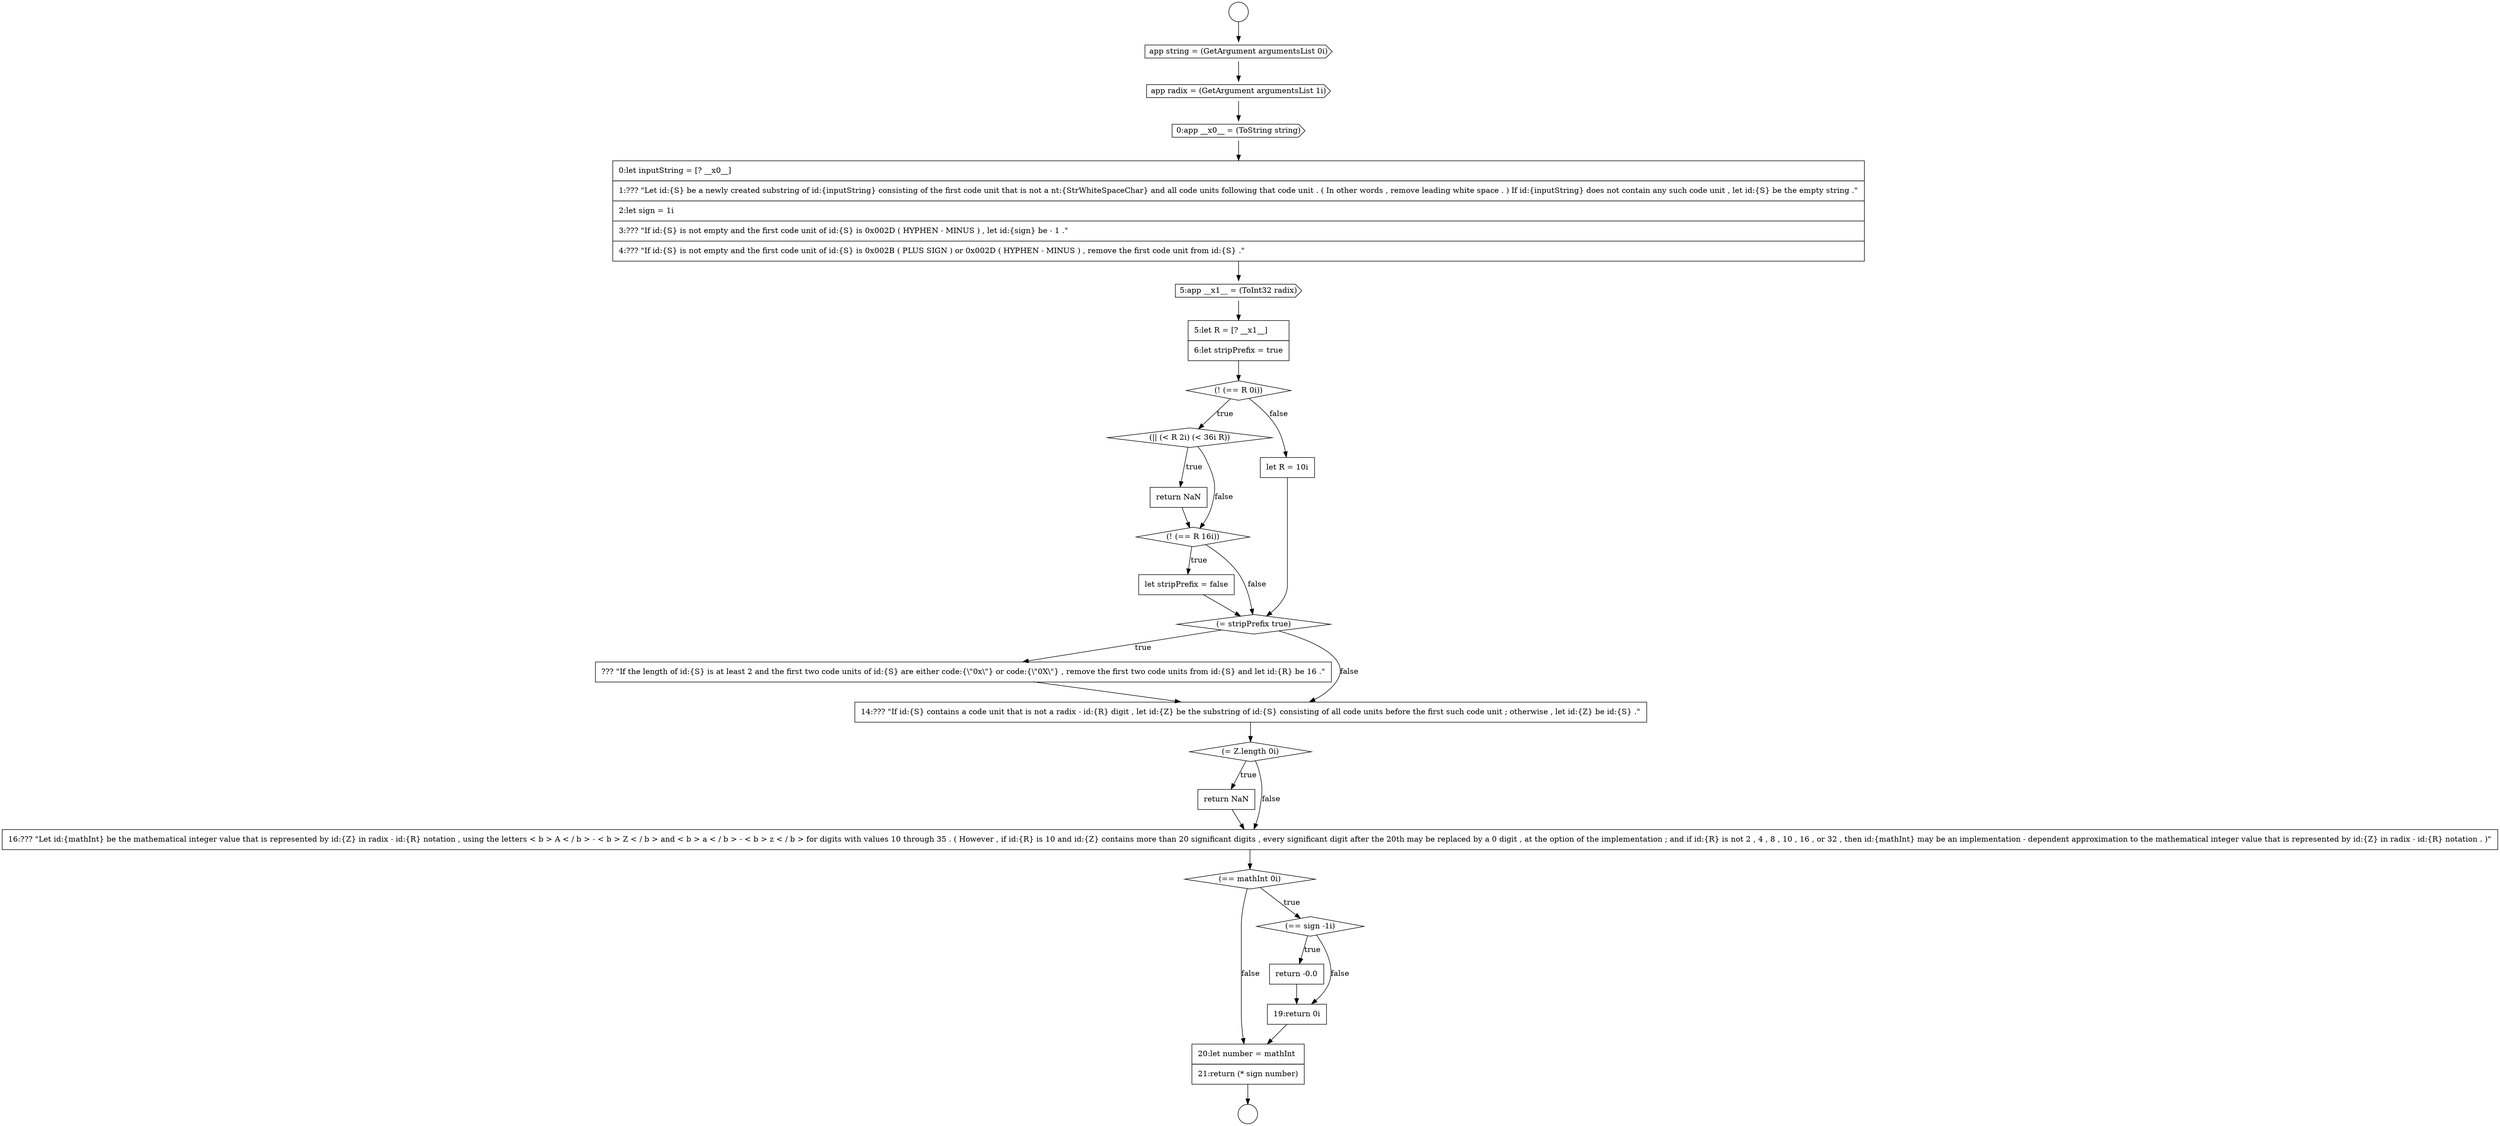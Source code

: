 digraph {
  node10520 [shape=circle label=" " color="black" fillcolor="white" style=filled]
  node10542 [shape=none, margin=0, label=<<font color="black">
    <table border="0" cellborder="1" cellspacing="0" cellpadding="10">
      <tr><td align="left">return -0.0</td></tr>
    </table>
  </font>> color="black" fillcolor="white" style=filled]
  node10530 [shape=none, margin=0, label=<<font color="black">
    <table border="0" cellborder="1" cellspacing="0" cellpadding="10">
      <tr><td align="left">return NaN</td></tr>
    </table>
  </font>> color="black" fillcolor="white" style=filled]
  node10543 [shape=none, margin=0, label=<<font color="black">
    <table border="0" cellborder="1" cellspacing="0" cellpadding="10">
      <tr><td align="left">19:return 0i</td></tr>
    </table>
  </font>> color="black" fillcolor="white" style=filled]
  node10529 [shape=diamond, label=<<font color="black">(|| (&lt; R 2i) (&lt; 36i R))</font>> color="black" fillcolor="white" style=filled]
  node10533 [shape=none, margin=0, label=<<font color="black">
    <table border="0" cellborder="1" cellspacing="0" cellpadding="10">
      <tr><td align="left">let R = 10i</td></tr>
    </table>
  </font>> color="black" fillcolor="white" style=filled]
  node10524 [shape=cds, label=<<font color="black">0:app __x0__ = (ToString string)</font>> color="black" fillcolor="white" style=filled]
  node10525 [shape=none, margin=0, label=<<font color="black">
    <table border="0" cellborder="1" cellspacing="0" cellpadding="10">
      <tr><td align="left">0:let inputString = [? __x0__]</td></tr>
      <tr><td align="left">1:??? &quot;Let id:{S} be a newly created substring of id:{inputString} consisting of the first code unit that is not a nt:{StrWhiteSpaceChar} and all code units following that code unit . ( In other words , remove leading white space . ) If id:{inputString} does not contain any such code unit , let id:{S} be the empty string .&quot;</td></tr>
      <tr><td align="left">2:let sign = 1i</td></tr>
      <tr><td align="left">3:??? &quot;If id:{S} is not empty and the first code unit of id:{S} is 0x002D ( HYPHEN - MINUS ) , let id:{sign} be - 1 .&quot;</td></tr>
      <tr><td align="left">4:??? &quot;If id:{S} is not empty and the first code unit of id:{S} is 0x002B ( PLUS SIGN ) or 0x002D ( HYPHEN - MINUS ) , remove the first code unit from id:{S} .&quot;</td></tr>
    </table>
  </font>> color="black" fillcolor="white" style=filled]
  node10532 [shape=none, margin=0, label=<<font color="black">
    <table border="0" cellborder="1" cellspacing="0" cellpadding="10">
      <tr><td align="left">let stripPrefix = false</td></tr>
    </table>
  </font>> color="black" fillcolor="white" style=filled]
  node10544 [shape=none, margin=0, label=<<font color="black">
    <table border="0" cellborder="1" cellspacing="0" cellpadding="10">
      <tr><td align="left">20:let number = mathInt</td></tr>
      <tr><td align="left">21:return (* sign number)</td></tr>
    </table>
  </font>> color="black" fillcolor="white" style=filled]
  node10535 [shape=none, margin=0, label=<<font color="black">
    <table border="0" cellborder="1" cellspacing="0" cellpadding="10">
      <tr><td align="left">??? &quot;If the length of id:{S} is at least 2 and the first two code units of id:{S} are either code:{\&quot;0x\&quot;} or code:{\&quot;0X\&quot;} , remove the first two code units from id:{S} and let id:{R} be 16 .&quot;</td></tr>
    </table>
  </font>> color="black" fillcolor="white" style=filled]
  node10534 [shape=diamond, label=<<font color="black">(= stripPrefix true)</font>> color="black" fillcolor="white" style=filled]
  node10527 [shape=none, margin=0, label=<<font color="black">
    <table border="0" cellborder="1" cellspacing="0" cellpadding="10">
      <tr><td align="left">5:let R = [? __x1__]</td></tr>
      <tr><td align="left">6:let stripPrefix = true</td></tr>
    </table>
  </font>> color="black" fillcolor="white" style=filled]
  node10538 [shape=none, margin=0, label=<<font color="black">
    <table border="0" cellborder="1" cellspacing="0" cellpadding="10">
      <tr><td align="left">return NaN</td></tr>
    </table>
  </font>> color="black" fillcolor="white" style=filled]
  node10523 [shape=cds, label=<<font color="black">app radix = (GetArgument argumentsList 1i)</font>> color="black" fillcolor="white" style=filled]
  node10528 [shape=diamond, label=<<font color="black">(! (== R 0i))</font>> color="black" fillcolor="white" style=filled]
  node10539 [shape=none, margin=0, label=<<font color="black">
    <table border="0" cellborder="1" cellspacing="0" cellpadding="10">
      <tr><td align="left">16:??? &quot;Let id:{mathInt} be the mathematical integer value that is represented by id:{Z} in radix - id:{R} notation , using the letters &lt; b &gt; A &lt; / b &gt; - &lt; b &gt; Z &lt; / b &gt; and &lt; b &gt; a &lt; / b &gt; - &lt; b &gt; z &lt; / b &gt; for digits with values 10 through 35 . ( However , if id:{R} is 10 and id:{Z} contains more than 20 significant digits , every significant digit after the 20th may be replaced by a 0 digit , at the option of the implementation ; and if id:{R} is not 2 , 4 , 8 , 10 , 16 , or 32 , then id:{mathInt} may be an implementation - dependent approximation to the mathematical integer value that is represented by id:{Z} in radix - id:{R} notation . )&quot;</td></tr>
    </table>
  </font>> color="black" fillcolor="white" style=filled]
  node10540 [shape=diamond, label=<<font color="black">(== mathInt 0i)</font>> color="black" fillcolor="white" style=filled]
  node10521 [shape=circle label=" " color="black" fillcolor="white" style=filled]
  node10536 [shape=none, margin=0, label=<<font color="black">
    <table border="0" cellborder="1" cellspacing="0" cellpadding="10">
      <tr><td align="left">14:??? &quot;If id:{S} contains a code unit that is not a radix - id:{R} digit , let id:{Z} be the substring of id:{S} consisting of all code units before the first such code unit ; otherwise , let id:{Z} be id:{S} .&quot;</td></tr>
    </table>
  </font>> color="black" fillcolor="white" style=filled]
  node10531 [shape=diamond, label=<<font color="black">(! (== R 16i))</font>> color="black" fillcolor="white" style=filled]
  node10526 [shape=cds, label=<<font color="black">5:app __x1__ = (ToInt32 radix)</font>> color="black" fillcolor="white" style=filled]
  node10541 [shape=diamond, label=<<font color="black">(== sign -1i)</font>> color="black" fillcolor="white" style=filled]
  node10522 [shape=cds, label=<<font color="black">app string = (GetArgument argumentsList 0i)</font>> color="black" fillcolor="white" style=filled]
  node10537 [shape=diamond, label=<<font color="black">(= Z.length 0i)</font>> color="black" fillcolor="white" style=filled]
  node10520 -> node10522 [ color="black"]
  node10534 -> node10535 [label=<<font color="black">true</font>> color="black"]
  node10534 -> node10536 [label=<<font color="black">false</font>> color="black"]
  node10528 -> node10529 [label=<<font color="black">true</font>> color="black"]
  node10528 -> node10533 [label=<<font color="black">false</font>> color="black"]
  node10531 -> node10532 [label=<<font color="black">true</font>> color="black"]
  node10531 -> node10534 [label=<<font color="black">false</font>> color="black"]
  node10523 -> node10524 [ color="black"]
  node10526 -> node10527 [ color="black"]
  node10529 -> node10530 [label=<<font color="black">true</font>> color="black"]
  node10529 -> node10531 [label=<<font color="black">false</font>> color="black"]
  node10522 -> node10523 [ color="black"]
  node10525 -> node10526 [ color="black"]
  node10537 -> node10538 [label=<<font color="black">true</font>> color="black"]
  node10537 -> node10539 [label=<<font color="black">false</font>> color="black"]
  node10540 -> node10541 [label=<<font color="black">true</font>> color="black"]
  node10540 -> node10544 [label=<<font color="black">false</font>> color="black"]
  node10542 -> node10543 [ color="black"]
  node10527 -> node10528 [ color="black"]
  node10533 -> node10534 [ color="black"]
  node10532 -> node10534 [ color="black"]
  node10524 -> node10525 [ color="black"]
  node10541 -> node10542 [label=<<font color="black">true</font>> color="black"]
  node10541 -> node10543 [label=<<font color="black">false</font>> color="black"]
  node10530 -> node10531 [ color="black"]
  node10544 -> node10521 [ color="black"]
  node10539 -> node10540 [ color="black"]
  node10536 -> node10537 [ color="black"]
  node10543 -> node10544 [ color="black"]
  node10535 -> node10536 [ color="black"]
  node10538 -> node10539 [ color="black"]
}
